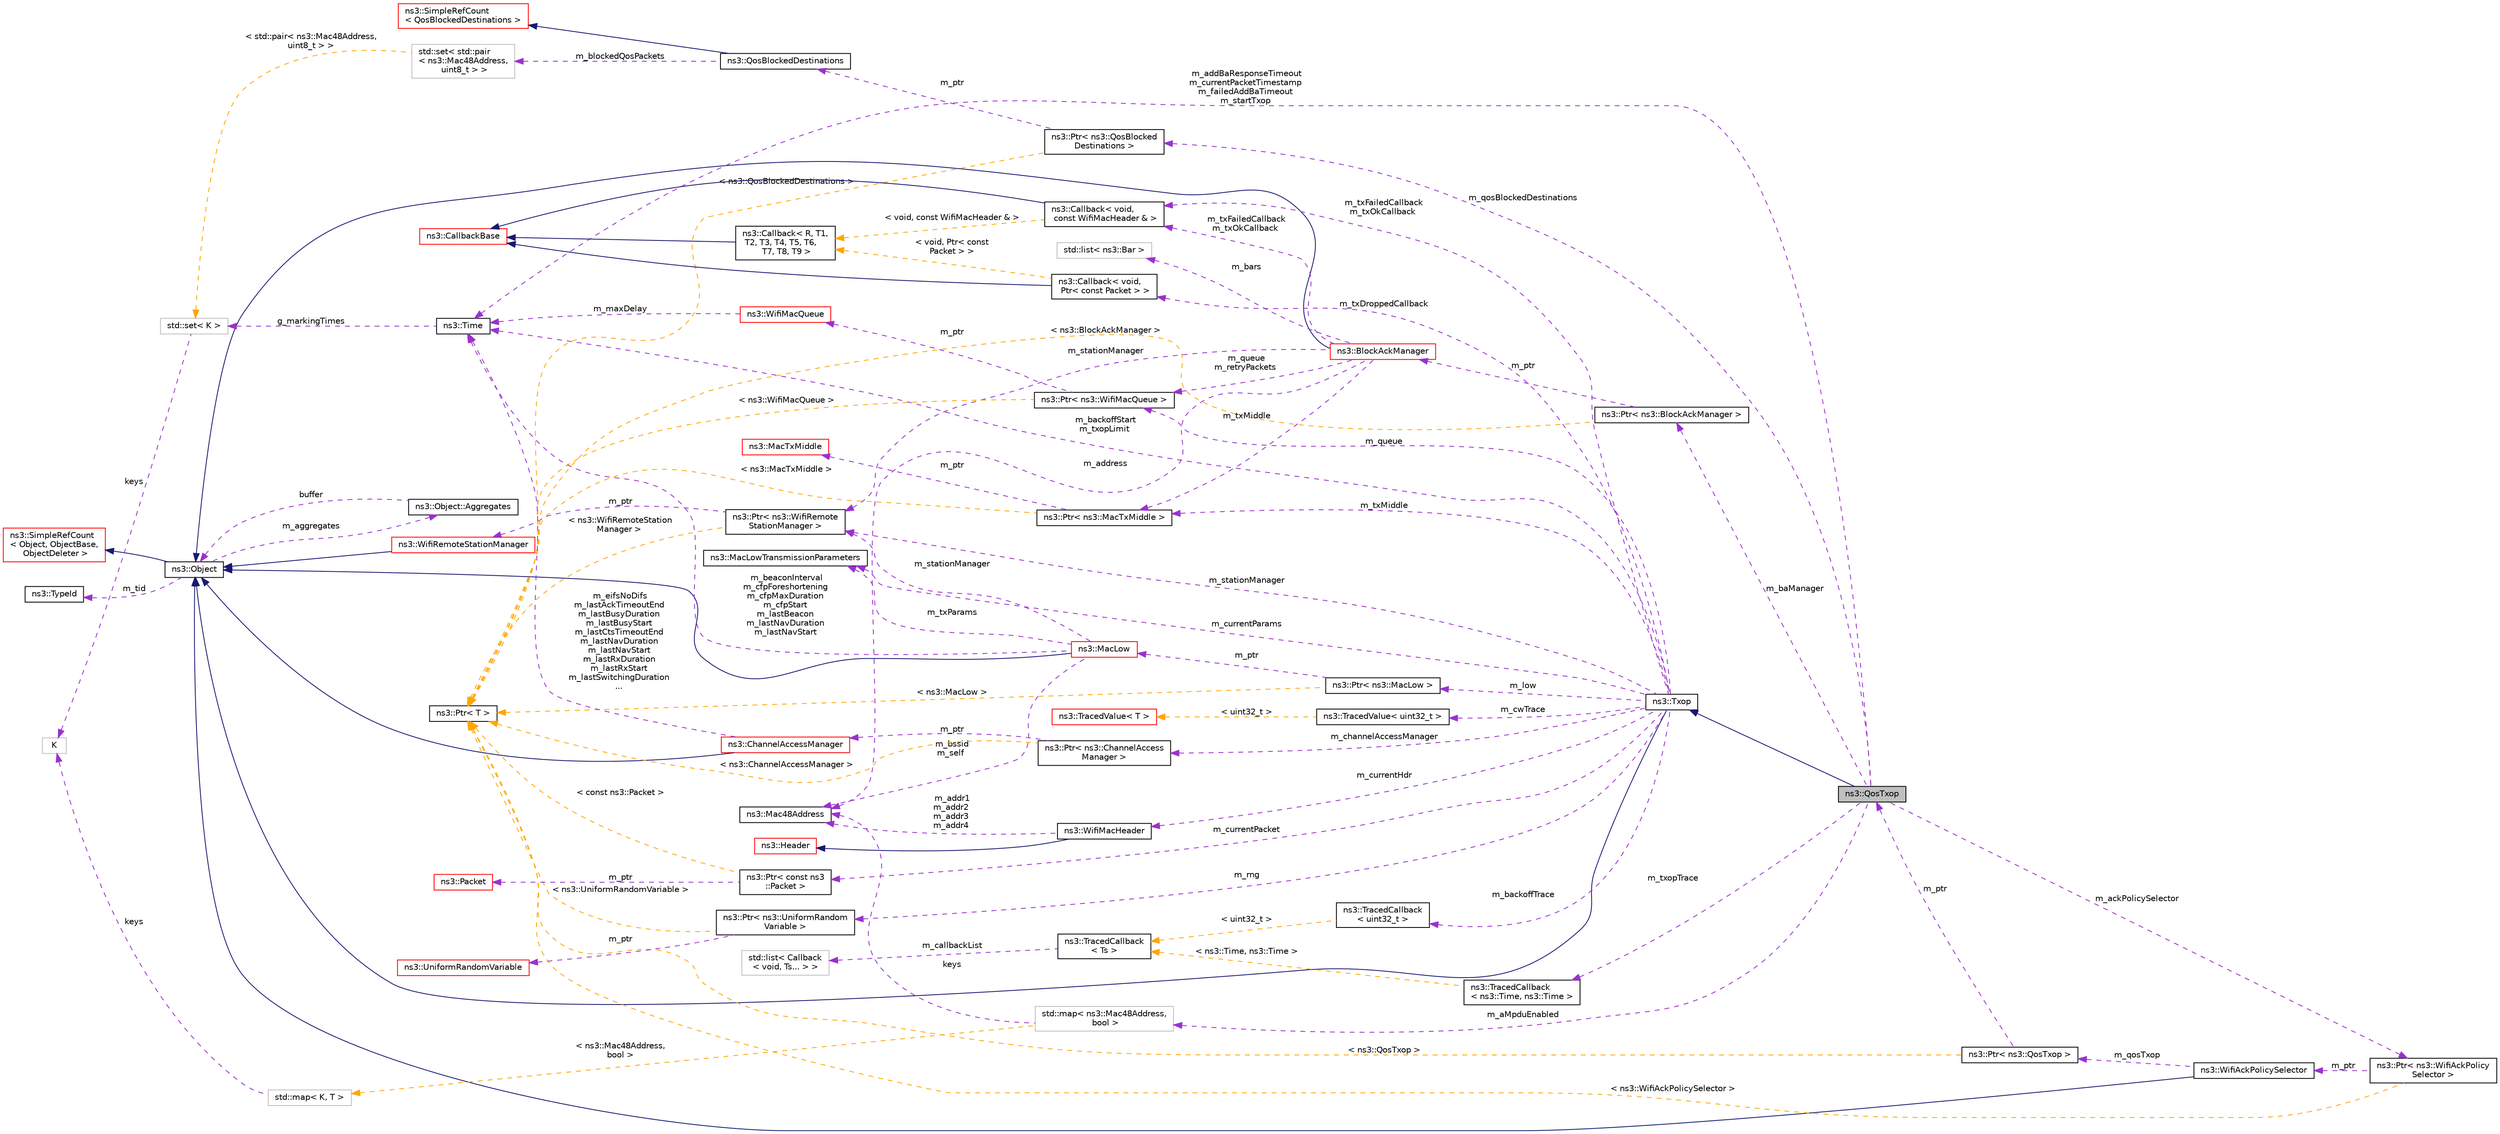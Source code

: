 digraph "ns3::QosTxop"
{
 // LATEX_PDF_SIZE
  edge [fontname="Helvetica",fontsize="10",labelfontname="Helvetica",labelfontsize="10"];
  node [fontname="Helvetica",fontsize="10",shape=record];
  rankdir="LR";
  Node1 [label="ns3::QosTxop",height=0.2,width=0.4,color="black", fillcolor="grey75", style="filled", fontcolor="black",tooltip="Handle packet fragmentation and retransmissions for QoS data frames as well as MSDU aggregation (A-MS..."];
  Node2 -> Node1 [dir="back",color="midnightblue",fontsize="10",style="solid",fontname="Helvetica"];
  Node2 [label="ns3::Txop",height=0.2,width=0.4,color="black", fillcolor="white", style="filled",URL="$classns3_1_1_txop.html",tooltip="Handle packet fragmentation and retransmissions for data and management frames."];
  Node3 -> Node2 [dir="back",color="midnightblue",fontsize="10",style="solid",fontname="Helvetica"];
  Node3 [label="ns3::Object",height=0.2,width=0.4,color="black", fillcolor="white", style="filled",URL="$classns3_1_1_object.html",tooltip="A base class which provides memory management and object aggregation."];
  Node4 -> Node3 [dir="back",color="midnightblue",fontsize="10",style="solid",fontname="Helvetica"];
  Node4 [label="ns3::SimpleRefCount\l\< Object, ObjectBase,\l ObjectDeleter \>",height=0.2,width=0.4,color="red", fillcolor="white", style="filled",URL="$classns3_1_1_simple_ref_count.html",tooltip=" "];
  Node8 -> Node3 [dir="back",color="darkorchid3",fontsize="10",style="dashed",label=" m_tid" ,fontname="Helvetica"];
  Node8 [label="ns3::TypeId",height=0.2,width=0.4,color="black", fillcolor="white", style="filled",URL="$classns3_1_1_type_id.html",tooltip="a unique identifier for an interface."];
  Node9 -> Node3 [dir="back",color="darkorchid3",fontsize="10",style="dashed",label=" m_aggregates" ,fontname="Helvetica"];
  Node9 [label="ns3::Object::Aggregates",height=0.2,width=0.4,color="black", fillcolor="white", style="filled",URL="$structns3_1_1_object_1_1_aggregates.html",tooltip="The list of Objects aggregated to this one."];
  Node3 -> Node9 [dir="back",color="darkorchid3",fontsize="10",style="dashed",label=" buffer" ,fontname="Helvetica"];
  Node10 -> Node2 [dir="back",color="darkorchid3",fontsize="10",style="dashed",label=" m_low" ,fontname="Helvetica"];
  Node10 [label="ns3::Ptr\< ns3::MacLow \>",height=0.2,width=0.4,color="black", fillcolor="white", style="filled",URL="$classns3_1_1_ptr.html",tooltip=" "];
  Node11 -> Node10 [dir="back",color="darkorchid3",fontsize="10",style="dashed",label=" m_ptr" ,fontname="Helvetica"];
  Node11 [label="ns3::MacLow",height=0.2,width=0.4,color="red", fillcolor="white", style="filled",URL="$classns3_1_1_mac_low.html",tooltip="handle RTS/CTS/Data/Ack transactions."];
  Node3 -> Node11 [dir="back",color="midnightblue",fontsize="10",style="solid",fontname="Helvetica"];
  Node12 -> Node11 [dir="back",color="darkorchid3",fontsize="10",style="dashed",label=" m_bssid\nm_self" ,fontname="Helvetica"];
  Node12 [label="ns3::Mac48Address",height=0.2,width=0.4,color="black", fillcolor="white", style="filled",URL="$classns3_1_1_mac48_address.html",tooltip="an EUI-48 address"];
  Node72 -> Node11 [dir="back",color="darkorchid3",fontsize="10",style="dashed",label=" m_stationManager" ,fontname="Helvetica"];
  Node72 [label="ns3::Ptr\< ns3::WifiRemote\lStationManager \>",height=0.2,width=0.4,color="black", fillcolor="white", style="filled",URL="$classns3_1_1_ptr.html",tooltip=" "];
  Node73 -> Node72 [dir="back",color="darkorchid3",fontsize="10",style="dashed",label=" m_ptr" ,fontname="Helvetica"];
  Node73 [label="ns3::WifiRemoteStationManager",height=0.2,width=0.4,color="red", fillcolor="white", style="filled",URL="$classns3_1_1_wifi_remote_station_manager.html",tooltip="hold a list of per-remote-station state."];
  Node3 -> Node73 [dir="back",color="midnightblue",fontsize="10",style="solid",fontname="Helvetica"];
  Node23 -> Node72 [dir="back",color="orange",fontsize="10",style="dashed",label=" \< ns3::WifiRemoteStation\lManager \>" ,fontname="Helvetica"];
  Node23 [label="ns3::Ptr\< T \>",height=0.2,width=0.4,color="black", fillcolor="white", style="filled",URL="$classns3_1_1_ptr.html",tooltip="Smart pointer class similar to boost::intrusive_ptr."];
  Node192 -> Node11 [dir="back",color="darkorchid3",fontsize="10",style="dashed",label=" m_txParams" ,fontname="Helvetica"];
  Node192 [label="ns3::MacLowTransmissionParameters",height=0.2,width=0.4,color="black", fillcolor="white", style="filled",URL="$classns3_1_1_mac_low_transmission_parameters.html",tooltip="control how a packet is transmitted."];
  Node47 -> Node11 [dir="back",color="darkorchid3",fontsize="10",style="dashed",label=" m_beaconInterval\nm_cfpForeshortening\nm_cfpMaxDuration\nm_cfpStart\nm_lastBeacon\nm_lastNavDuration\nm_lastNavStart" ,fontname="Helvetica"];
  Node47 [label="ns3::Time",height=0.2,width=0.4,color="black", fillcolor="white", style="filled",URL="$classns3_1_1_time.html",tooltip="Simulation virtual time values and global simulation resolution."];
  Node48 -> Node47 [dir="back",color="darkorchid3",fontsize="10",style="dashed",label=" g_markingTimes" ,fontname="Helvetica"];
  Node48 [label="std::set\< K \>",height=0.2,width=0.4,color="grey75", fillcolor="white", style="filled",tooltip=" "];
  Node35 -> Node48 [dir="back",color="darkorchid3",fontsize="10",style="dashed",label=" keys" ,fontname="Helvetica"];
  Node35 [label="K",height=0.2,width=0.4,color="grey75", fillcolor="white", style="filled",tooltip=" "];
  Node23 -> Node10 [dir="back",color="orange",fontsize="10",style="dashed",label=" \< ns3::MacLow \>" ,fontname="Helvetica"];
  Node44 -> Node2 [dir="back",color="darkorchid3",fontsize="10",style="dashed",label=" m_currentHdr" ,fontname="Helvetica"];
  Node44 [label="ns3::WifiMacHeader",height=0.2,width=0.4,color="black", fillcolor="white", style="filled",URL="$classns3_1_1_wifi_mac_header.html",tooltip="Implements the IEEE 802.11 MAC header."];
  Node45 -> Node44 [dir="back",color="midnightblue",fontsize="10",style="solid",fontname="Helvetica"];
  Node45 [label="ns3::Header",height=0.2,width=0.4,color="red", fillcolor="white", style="filled",URL="$classns3_1_1_header.html",tooltip="Protocol header serialization and deserialization."];
  Node12 -> Node44 [dir="back",color="darkorchid3",fontsize="10",style="dashed",label=" m_addr1\nm_addr2\nm_addr3\nm_addr4" ,fontname="Helvetica"];
  Node207 -> Node2 [dir="back",color="darkorchid3",fontsize="10",style="dashed",label=" m_txFailedCallback\nm_txOkCallback" ,fontname="Helvetica"];
  Node207 [label="ns3::Callback\< void,\l const WifiMacHeader & \>",height=0.2,width=0.4,color="black", fillcolor="white", style="filled",URL="$classns3_1_1_callback.html",tooltip=" "];
  Node19 -> Node207 [dir="back",color="midnightblue",fontsize="10",style="solid",fontname="Helvetica"];
  Node19 [label="ns3::CallbackBase",height=0.2,width=0.4,color="red", fillcolor="white", style="filled",URL="$classns3_1_1_callback_base.html",tooltip="Base class for Callback class."];
  Node24 -> Node207 [dir="back",color="orange",fontsize="10",style="dashed",label=" \< void, const WifiMacHeader & \>" ,fontname="Helvetica"];
  Node24 [label="ns3::Callback\< R, T1,\l T2, T3, T4, T5, T6,\l T7, T8, T9 \>",height=0.2,width=0.4,color="black", fillcolor="white", style="filled",URL="$classns3_1_1_callback.html",tooltip="Callback template class."];
  Node19 -> Node24 [dir="back",color="midnightblue",fontsize="10",style="solid",fontname="Helvetica"];
  Node72 -> Node2 [dir="back",color="darkorchid3",fontsize="10",style="dashed",label=" m_stationManager" ,fontname="Helvetica"];
  Node192 -> Node2 [dir="back",color="darkorchid3",fontsize="10",style="dashed",label=" m_currentParams" ,fontname="Helvetica"];
  Node47 -> Node2 [dir="back",color="darkorchid3",fontsize="10",style="dashed",label=" m_backoffStart\nm_txopLimit" ,fontname="Helvetica"];
  Node208 -> Node2 [dir="back",color="darkorchid3",fontsize="10",style="dashed",label=" m_channelAccessManager" ,fontname="Helvetica"];
  Node208 [label="ns3::Ptr\< ns3::ChannelAccess\lManager \>",height=0.2,width=0.4,color="black", fillcolor="white", style="filled",URL="$classns3_1_1_ptr.html",tooltip=" "];
  Node200 -> Node208 [dir="back",color="darkorchid3",fontsize="10",style="dashed",label=" m_ptr" ,fontname="Helvetica"];
  Node200 [label="ns3::ChannelAccessManager",height=0.2,width=0.4,color="red", fillcolor="white", style="filled",URL="$classns3_1_1_channel_access_manager.html",tooltip="Manage a set of ns3::Txop."];
  Node3 -> Node200 [dir="back",color="midnightblue",fontsize="10",style="solid",fontname="Helvetica"];
  Node47 -> Node200 [dir="back",color="darkorchid3",fontsize="10",style="dashed",label=" m_eifsNoDifs\nm_lastAckTimeoutEnd\nm_lastBusyDuration\nm_lastBusyStart\nm_lastCtsTimeoutEnd\nm_lastNavDuration\nm_lastNavStart\nm_lastRxDuration\nm_lastRxStart\nm_lastSwitchingDuration\n..." ,fontname="Helvetica"];
  Node23 -> Node208 [dir="back",color="orange",fontsize="10",style="dashed",label=" \< ns3::ChannelAccessManager \>" ,fontname="Helvetica"];
  Node49 -> Node2 [dir="back",color="darkorchid3",fontsize="10",style="dashed",label=" m_currentPacket" ,fontname="Helvetica"];
  Node49 [label="ns3::Ptr\< const ns3\l::Packet \>",height=0.2,width=0.4,color="black", fillcolor="white", style="filled",URL="$classns3_1_1_ptr.html",tooltip=" "];
  Node50 -> Node49 [dir="back",color="darkorchid3",fontsize="10",style="dashed",label=" m_ptr" ,fontname="Helvetica"];
  Node50 [label="ns3::Packet",height=0.2,width=0.4,color="red", fillcolor="white", style="filled",URL="$classns3_1_1_packet.html",tooltip="network packets"];
  Node23 -> Node49 [dir="back",color="orange",fontsize="10",style="dashed",label=" \< const ns3::Packet \>" ,fontname="Helvetica"];
  Node209 -> Node2 [dir="back",color="darkorchid3",fontsize="10",style="dashed",label=" m_queue" ,fontname="Helvetica"];
  Node209 [label="ns3::Ptr\< ns3::WifiMacQueue \>",height=0.2,width=0.4,color="black", fillcolor="white", style="filled",URL="$classns3_1_1_ptr.html",tooltip=" "];
  Node210 -> Node209 [dir="back",color="darkorchid3",fontsize="10",style="dashed",label=" m_ptr" ,fontname="Helvetica"];
  Node210 [label="ns3::WifiMacQueue",height=0.2,width=0.4,color="red", fillcolor="white", style="filled",URL="$classns3_1_1_wifi_mac_queue.html",tooltip="This queue implements the timeout procedure described in (Section 9.19.2.6 \"Retransmit procedures\" pa..."];
  Node47 -> Node210 [dir="back",color="darkorchid3",fontsize="10",style="dashed",label=" m_maxDelay" ,fontname="Helvetica"];
  Node23 -> Node209 [dir="back",color="orange",fontsize="10",style="dashed",label=" \< ns3::WifiMacQueue \>" ,fontname="Helvetica"];
  Node213 -> Node2 [dir="back",color="darkorchid3",fontsize="10",style="dashed",label=" m_backoffTrace" ,fontname="Helvetica"];
  Node213 [label="ns3::TracedCallback\l\< uint32_t \>",height=0.2,width=0.4,color="black", fillcolor="white", style="filled",URL="$classns3_1_1_traced_callback.html",tooltip=" "];
  Node16 -> Node213 [dir="back",color="orange",fontsize="10",style="dashed",label=" \< uint32_t \>" ,fontname="Helvetica"];
  Node16 [label="ns3::TracedCallback\l\< Ts \>",height=0.2,width=0.4,color="black", fillcolor="white", style="filled",URL="$classns3_1_1_traced_callback.html",tooltip="Forward calls to a chain of Callback."];
  Node17 -> Node16 [dir="back",color="darkorchid3",fontsize="10",style="dashed",label=" m_callbackList" ,fontname="Helvetica"];
  Node17 [label="std::list\< Callback\l\< void, Ts... \> \>",height=0.2,width=0.4,color="grey75", fillcolor="white", style="filled",tooltip=" "];
  Node143 -> Node2 [dir="back",color="darkorchid3",fontsize="10",style="dashed",label=" m_rng" ,fontname="Helvetica"];
  Node143 [label="ns3::Ptr\< ns3::UniformRandom\lVariable \>",height=0.2,width=0.4,color="black", fillcolor="white", style="filled",URL="$classns3_1_1_ptr.html",tooltip=" "];
  Node144 -> Node143 [dir="back",color="darkorchid3",fontsize="10",style="dashed",label=" m_ptr" ,fontname="Helvetica"];
  Node144 [label="ns3::UniformRandomVariable",height=0.2,width=0.4,color="red", fillcolor="white", style="filled",URL="$classns3_1_1_uniform_random_variable.html",tooltip="The uniform distribution Random Number Generator (RNG)."];
  Node23 -> Node143 [dir="back",color="orange",fontsize="10",style="dashed",label=" \< ns3::UniformRandomVariable \>" ,fontname="Helvetica"];
  Node214 -> Node2 [dir="back",color="darkorchid3",fontsize="10",style="dashed",label=" m_txMiddle" ,fontname="Helvetica"];
  Node214 [label="ns3::Ptr\< ns3::MacTxMiddle \>",height=0.2,width=0.4,color="black", fillcolor="white", style="filled",URL="$classns3_1_1_ptr.html",tooltip=" "];
  Node215 -> Node214 [dir="back",color="darkorchid3",fontsize="10",style="dashed",label=" m_ptr" ,fontname="Helvetica"];
  Node215 [label="ns3::MacTxMiddle",height=0.2,width=0.4,color="red", fillcolor="white", style="filled",URL="$classns3_1_1_mac_tx_middle.html",tooltip="Handles sequence numbering of IEEE 802.11 data frames."];
  Node23 -> Node214 [dir="back",color="orange",fontsize="10",style="dashed",label=" \< ns3::MacTxMiddle \>" ,fontname="Helvetica"];
  Node218 -> Node2 [dir="back",color="darkorchid3",fontsize="10",style="dashed",label=" m_txDroppedCallback" ,fontname="Helvetica"];
  Node218 [label="ns3::Callback\< void,\l Ptr\< const Packet \> \>",height=0.2,width=0.4,color="black", fillcolor="white", style="filled",URL="$classns3_1_1_callback.html",tooltip=" "];
  Node19 -> Node218 [dir="back",color="midnightblue",fontsize="10",style="solid",fontname="Helvetica"];
  Node24 -> Node218 [dir="back",color="orange",fontsize="10",style="dashed",label=" \< void, Ptr\< const\l Packet \> \>" ,fontname="Helvetica"];
  Node219 -> Node2 [dir="back",color="darkorchid3",fontsize="10",style="dashed",label=" m_cwTrace" ,fontname="Helvetica"];
  Node219 [label="ns3::TracedValue\< uint32_t \>",height=0.2,width=0.4,color="black", fillcolor="white", style="filled",URL="$classns3_1_1_traced_value.html",tooltip=" "];
  Node156 -> Node219 [dir="back",color="orange",fontsize="10",style="dashed",label=" \< uint32_t \>" ,fontname="Helvetica"];
  Node156 [label="ns3::TracedValue\< T \>",height=0.2,width=0.4,color="red", fillcolor="white", style="filled",URL="$classns3_1_1_traced_value.html",tooltip="Trace classes with value semantics."];
  Node220 -> Node1 [dir="back",color="darkorchid3",fontsize="10",style="dashed",label=" m_txopTrace" ,fontname="Helvetica"];
  Node220 [label="ns3::TracedCallback\l\< ns3::Time, ns3::Time \>",height=0.2,width=0.4,color="black", fillcolor="white", style="filled",URL="$classns3_1_1_traced_callback.html",tooltip=" "];
  Node16 -> Node220 [dir="back",color="orange",fontsize="10",style="dashed",label=" \< ns3::Time, ns3::Time \>" ,fontname="Helvetica"];
  Node47 -> Node1 [dir="back",color="darkorchid3",fontsize="10",style="dashed",label=" m_addBaResponseTimeout\nm_currentPacketTimestamp\nm_failedAddBaTimeout\nm_startTxop" ,fontname="Helvetica"];
  Node221 -> Node1 [dir="back",color="darkorchid3",fontsize="10",style="dashed",label=" m_qosBlockedDestinations" ,fontname="Helvetica"];
  Node221 [label="ns3::Ptr\< ns3::QosBlocked\lDestinations \>",height=0.2,width=0.4,color="black", fillcolor="white", style="filled",URL="$classns3_1_1_ptr.html",tooltip=" "];
  Node222 -> Node221 [dir="back",color="darkorchid3",fontsize="10",style="dashed",label=" m_ptr" ,fontname="Helvetica"];
  Node222 [label="ns3::QosBlockedDestinations",height=0.2,width=0.4,color="black", fillcolor="white", style="filled",URL="$classns3_1_1_qos_blocked_destinations.html",tooltip="Keep track of destination address - TID pairs that are waiting for a BlockAck response."];
  Node223 -> Node222 [dir="back",color="midnightblue",fontsize="10",style="solid",fontname="Helvetica"];
  Node223 [label="ns3::SimpleRefCount\l\< QosBlockedDestinations \>",height=0.2,width=0.4,color="red", fillcolor="white", style="filled",URL="$classns3_1_1_simple_ref_count.html",tooltip=" "];
  Node224 -> Node222 [dir="back",color="darkorchid3",fontsize="10",style="dashed",label=" m_blockedQosPackets" ,fontname="Helvetica"];
  Node224 [label="std::set\< std::pair\l\< ns3::Mac48Address,\l uint8_t \> \>",height=0.2,width=0.4,color="grey75", fillcolor="white", style="filled",tooltip=" "];
  Node48 -> Node224 [dir="back",color="orange",fontsize="10",style="dashed",label=" \< std::pair\< ns3::Mac48Address,\l uint8_t \> \>" ,fontname="Helvetica"];
  Node23 -> Node221 [dir="back",color="orange",fontsize="10",style="dashed",label=" \< ns3::QosBlockedDestinations \>" ,fontname="Helvetica"];
  Node225 -> Node1 [dir="back",color="darkorchid3",fontsize="10",style="dashed",label=" m_ackPolicySelector" ,fontname="Helvetica"];
  Node225 [label="ns3::Ptr\< ns3::WifiAckPolicy\lSelector \>",height=0.2,width=0.4,color="black", fillcolor="white", style="filled",URL="$classns3_1_1_ptr.html",tooltip=" "];
  Node226 -> Node225 [dir="back",color="darkorchid3",fontsize="10",style="dashed",label=" m_ptr" ,fontname="Helvetica"];
  Node226 [label="ns3::WifiAckPolicySelector",height=0.2,width=0.4,color="black", fillcolor="white", style="filled",URL="$classns3_1_1_wifi_ack_policy_selector.html",tooltip="WifiAckPolicySelector is in charge of selecting the acknowledgment policy for PSDUs containing QoS Da..."];
  Node3 -> Node226 [dir="back",color="midnightblue",fontsize="10",style="solid",fontname="Helvetica"];
  Node227 -> Node226 [dir="back",color="darkorchid3",fontsize="10",style="dashed",label=" m_qosTxop" ,fontname="Helvetica"];
  Node227 [label="ns3::Ptr\< ns3::QosTxop \>",height=0.2,width=0.4,color="black", fillcolor="white", style="filled",URL="$classns3_1_1_ptr.html",tooltip=" "];
  Node1 -> Node227 [dir="back",color="darkorchid3",fontsize="10",style="dashed",label=" m_ptr" ,fontname="Helvetica"];
  Node23 -> Node227 [dir="back",color="orange",fontsize="10",style="dashed",label=" \< ns3::QosTxop \>" ,fontname="Helvetica"];
  Node23 -> Node225 [dir="back",color="orange",fontsize="10",style="dashed",label=" \< ns3::WifiAckPolicySelector \>" ,fontname="Helvetica"];
  Node228 -> Node1 [dir="back",color="darkorchid3",fontsize="10",style="dashed",label=" m_baManager" ,fontname="Helvetica"];
  Node228 [label="ns3::Ptr\< ns3::BlockAckManager \>",height=0.2,width=0.4,color="black", fillcolor="white", style="filled",URL="$classns3_1_1_ptr.html",tooltip=" "];
  Node229 -> Node228 [dir="back",color="darkorchid3",fontsize="10",style="dashed",label=" m_ptr" ,fontname="Helvetica"];
  Node229 [label="ns3::BlockAckManager",height=0.2,width=0.4,color="red", fillcolor="white", style="filled",URL="$classns3_1_1_block_ack_manager.html",tooltip="Manages all block ack agreements for an originator station."];
  Node3 -> Node229 [dir="back",color="midnightblue",fontsize="10",style="solid",fontname="Helvetica"];
  Node12 -> Node229 [dir="back",color="darkorchid3",fontsize="10",style="dashed",label=" m_address" ,fontname="Helvetica"];
  Node207 -> Node229 [dir="back",color="darkorchid3",fontsize="10",style="dashed",label=" m_txFailedCallback\nm_txOkCallback" ,fontname="Helvetica"];
  Node72 -> Node229 [dir="back",color="darkorchid3",fontsize="10",style="dashed",label=" m_stationManager" ,fontname="Helvetica"];
  Node230 -> Node229 [dir="back",color="darkorchid3",fontsize="10",style="dashed",label=" m_bars" ,fontname="Helvetica"];
  Node230 [label="std::list\< ns3::Bar \>",height=0.2,width=0.4,color="grey75", fillcolor="white", style="filled",tooltip=" "];
  Node209 -> Node229 [dir="back",color="darkorchid3",fontsize="10",style="dashed",label=" m_queue\nm_retryPackets" ,fontname="Helvetica"];
  Node214 -> Node229 [dir="back",color="darkorchid3",fontsize="10",style="dashed",label=" m_txMiddle" ,fontname="Helvetica"];
  Node23 -> Node228 [dir="back",color="orange",fontsize="10",style="dashed",label=" \< ns3::BlockAckManager \>" ,fontname="Helvetica"];
  Node237 -> Node1 [dir="back",color="darkorchid3",fontsize="10",style="dashed",label=" m_aMpduEnabled" ,fontname="Helvetica"];
  Node237 [label="std::map\< ns3::Mac48Address,\l bool \>",height=0.2,width=0.4,color="grey75", fillcolor="white", style="filled",tooltip=" "];
  Node12 -> Node237 [dir="back",color="darkorchid3",fontsize="10",style="dashed",label=" keys" ,fontname="Helvetica"];
  Node34 -> Node237 [dir="back",color="orange",fontsize="10",style="dashed",label=" \< ns3::Mac48Address,\l bool \>" ,fontname="Helvetica"];
  Node34 [label="std::map\< K, T \>",height=0.2,width=0.4,color="grey75", fillcolor="white", style="filled",tooltip=" "];
  Node35 -> Node34 [dir="back",color="darkorchid3",fontsize="10",style="dashed",label=" keys" ,fontname="Helvetica"];
}
